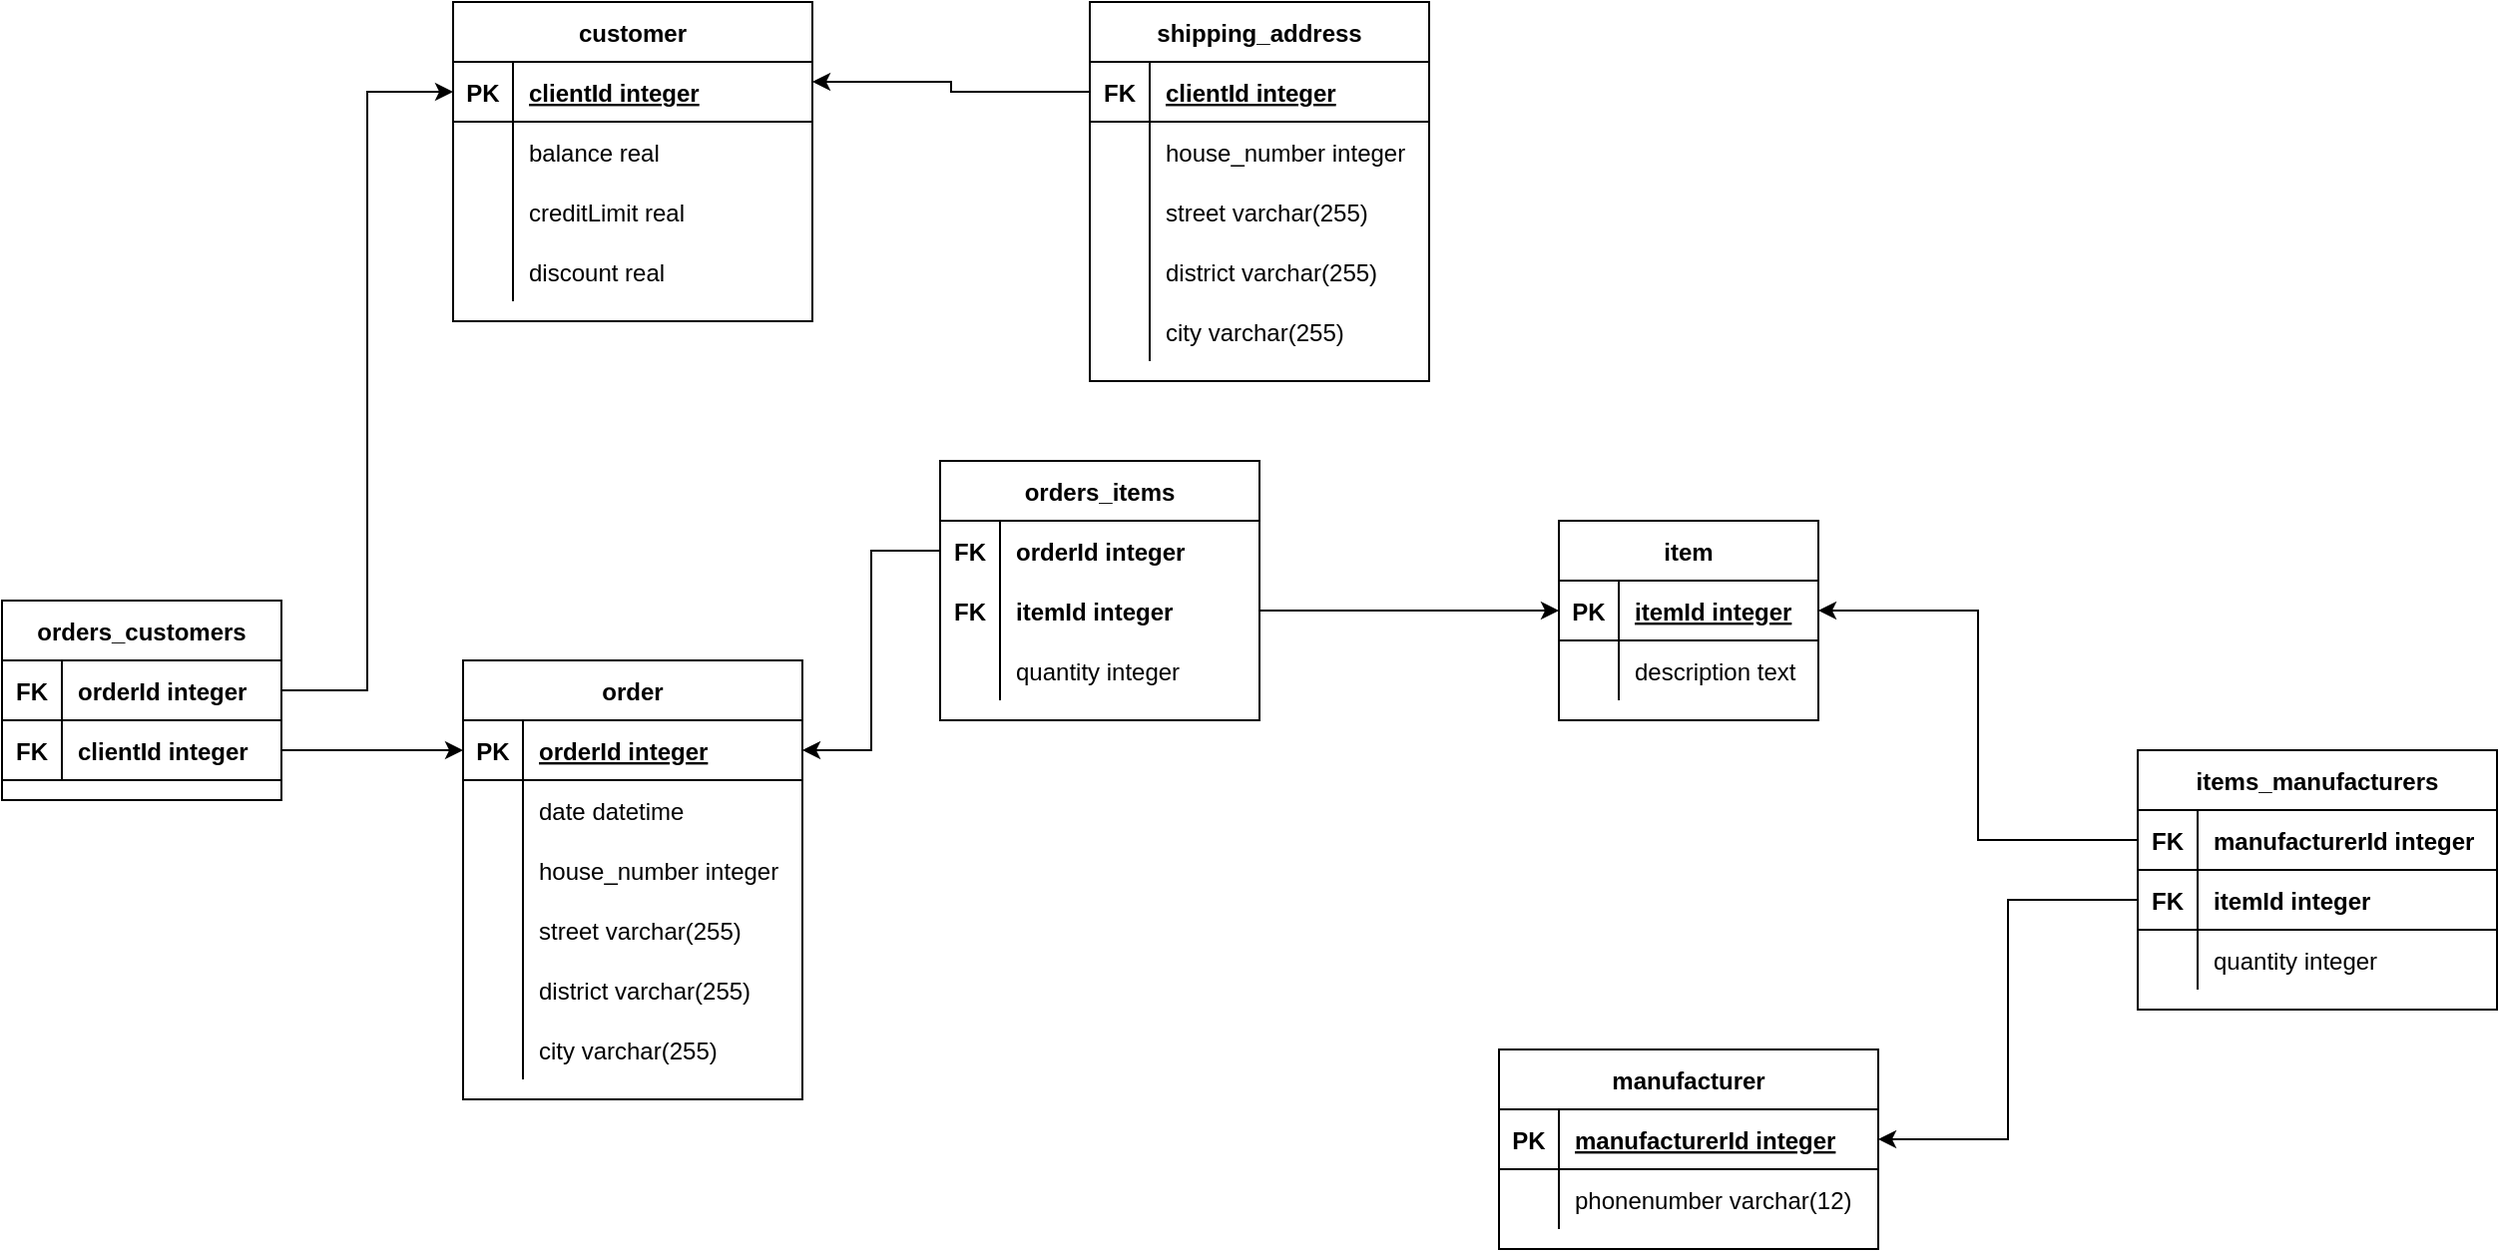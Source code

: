 <mxfile version="17.1.3" type="github">
  <diagram id="DJ3UP-NK8ue_O4Lhjk8Z" name="Page-1">
    <mxGraphModel dx="2310" dy="869" grid="1" gridSize="10" guides="1" tooltips="1" connect="1" arrows="1" fold="1" page="1" pageScale="1" pageWidth="827" pageHeight="1169" math="0" shadow="0">
      <root>
        <mxCell id="0" />
        <mxCell id="1" parent="0" />
        <mxCell id="yu_XQPqWNX1m62wSCB50-154" value="shipping_address" style="shape=table;startSize=30;container=1;collapsible=1;childLayout=tableLayout;fixedRows=1;rowLines=0;fontStyle=1;align=center;resizeLast=1;" vertex="1" parent="1">
          <mxGeometry x="-95" y="60" width="170" height="190" as="geometry" />
        </mxCell>
        <mxCell id="yu_XQPqWNX1m62wSCB50-155" value="" style="shape=tableRow;horizontal=0;startSize=0;swimlaneHead=0;swimlaneBody=0;fillColor=none;collapsible=0;dropTarget=0;points=[[0,0.5],[1,0.5]];portConstraint=eastwest;top=0;left=0;right=0;bottom=1;" vertex="1" parent="yu_XQPqWNX1m62wSCB50-154">
          <mxGeometry y="30" width="170" height="30" as="geometry" />
        </mxCell>
        <mxCell id="yu_XQPqWNX1m62wSCB50-156" value="FK" style="shape=partialRectangle;overflow=hidden;connectable=0;fillColor=none;top=0;left=0;bottom=0;right=0;fontStyle=1;" vertex="1" parent="yu_XQPqWNX1m62wSCB50-155">
          <mxGeometry width="30" height="30" as="geometry">
            <mxRectangle width="30" height="30" as="alternateBounds" />
          </mxGeometry>
        </mxCell>
        <mxCell id="yu_XQPqWNX1m62wSCB50-157" value="clientId integer " style="shape=partialRectangle;overflow=hidden;connectable=0;fillColor=none;align=left;top=0;left=0;bottom=0;right=0;spacingLeft=6;fontStyle=5;" vertex="1" parent="yu_XQPqWNX1m62wSCB50-155">
          <mxGeometry x="30" width="140" height="30" as="geometry">
            <mxRectangle width="140" height="30" as="alternateBounds" />
          </mxGeometry>
        </mxCell>
        <mxCell id="yu_XQPqWNX1m62wSCB50-158" value="" style="shape=tableRow;horizontal=0;startSize=0;swimlaneHead=0;swimlaneBody=0;fillColor=none;collapsible=0;dropTarget=0;points=[[0,0.5],[1,0.5]];portConstraint=eastwest;top=0;left=0;right=0;bottom=0;" vertex="1" parent="yu_XQPqWNX1m62wSCB50-154">
          <mxGeometry y="60" width="170" height="30" as="geometry" />
        </mxCell>
        <mxCell id="yu_XQPqWNX1m62wSCB50-159" value="" style="shape=partialRectangle;overflow=hidden;connectable=0;fillColor=none;top=0;left=0;bottom=0;right=0;" vertex="1" parent="yu_XQPqWNX1m62wSCB50-158">
          <mxGeometry width="30" height="30" as="geometry">
            <mxRectangle width="30" height="30" as="alternateBounds" />
          </mxGeometry>
        </mxCell>
        <mxCell id="yu_XQPqWNX1m62wSCB50-160" value="house_number integer" style="shape=partialRectangle;overflow=hidden;connectable=0;fillColor=none;align=left;top=0;left=0;bottom=0;right=0;spacingLeft=6;" vertex="1" parent="yu_XQPqWNX1m62wSCB50-158">
          <mxGeometry x="30" width="140" height="30" as="geometry">
            <mxRectangle width="140" height="30" as="alternateBounds" />
          </mxGeometry>
        </mxCell>
        <mxCell id="yu_XQPqWNX1m62wSCB50-161" value="" style="shape=tableRow;horizontal=0;startSize=0;swimlaneHead=0;swimlaneBody=0;fillColor=none;collapsible=0;dropTarget=0;points=[[0,0.5],[1,0.5]];portConstraint=eastwest;top=0;left=0;right=0;bottom=0;" vertex="1" parent="yu_XQPqWNX1m62wSCB50-154">
          <mxGeometry y="90" width="170" height="30" as="geometry" />
        </mxCell>
        <mxCell id="yu_XQPqWNX1m62wSCB50-162" value="" style="shape=partialRectangle;overflow=hidden;connectable=0;fillColor=none;top=0;left=0;bottom=0;right=0;" vertex="1" parent="yu_XQPqWNX1m62wSCB50-161">
          <mxGeometry width="30" height="30" as="geometry">
            <mxRectangle width="30" height="30" as="alternateBounds" />
          </mxGeometry>
        </mxCell>
        <mxCell id="yu_XQPqWNX1m62wSCB50-163" value="street varchar(255)" style="shape=partialRectangle;overflow=hidden;connectable=0;fillColor=none;align=left;top=0;left=0;bottom=0;right=0;spacingLeft=6;" vertex="1" parent="yu_XQPqWNX1m62wSCB50-161">
          <mxGeometry x="30" width="140" height="30" as="geometry">
            <mxRectangle width="140" height="30" as="alternateBounds" />
          </mxGeometry>
        </mxCell>
        <mxCell id="yu_XQPqWNX1m62wSCB50-164" value="" style="shape=tableRow;horizontal=0;startSize=0;swimlaneHead=0;swimlaneBody=0;fillColor=none;collapsible=0;dropTarget=0;points=[[0,0.5],[1,0.5]];portConstraint=eastwest;top=0;left=0;right=0;bottom=0;" vertex="1" parent="yu_XQPqWNX1m62wSCB50-154">
          <mxGeometry y="120" width="170" height="30" as="geometry" />
        </mxCell>
        <mxCell id="yu_XQPqWNX1m62wSCB50-165" value="" style="shape=partialRectangle;overflow=hidden;connectable=0;fillColor=none;top=0;left=0;bottom=0;right=0;" vertex="1" parent="yu_XQPqWNX1m62wSCB50-164">
          <mxGeometry width="30" height="30" as="geometry">
            <mxRectangle width="30" height="30" as="alternateBounds" />
          </mxGeometry>
        </mxCell>
        <mxCell id="yu_XQPqWNX1m62wSCB50-166" value="district varchar(255)" style="shape=partialRectangle;overflow=hidden;connectable=0;fillColor=none;align=left;top=0;left=0;bottom=0;right=0;spacingLeft=6;" vertex="1" parent="yu_XQPqWNX1m62wSCB50-164">
          <mxGeometry x="30" width="140" height="30" as="geometry">
            <mxRectangle width="140" height="30" as="alternateBounds" />
          </mxGeometry>
        </mxCell>
        <mxCell id="yu_XQPqWNX1m62wSCB50-167" value="" style="shape=tableRow;horizontal=0;startSize=0;swimlaneHead=0;swimlaneBody=0;fillColor=none;collapsible=0;dropTarget=0;points=[[0,0.5],[1,0.5]];portConstraint=eastwest;top=0;left=0;right=0;bottom=0;" vertex="1" parent="yu_XQPqWNX1m62wSCB50-154">
          <mxGeometry y="150" width="170" height="30" as="geometry" />
        </mxCell>
        <mxCell id="yu_XQPqWNX1m62wSCB50-168" value="" style="shape=partialRectangle;overflow=hidden;connectable=0;fillColor=none;top=0;left=0;bottom=0;right=0;" vertex="1" parent="yu_XQPqWNX1m62wSCB50-167">
          <mxGeometry width="30" height="30" as="geometry">
            <mxRectangle width="30" height="30" as="alternateBounds" />
          </mxGeometry>
        </mxCell>
        <mxCell id="yu_XQPqWNX1m62wSCB50-169" value="city varchar(255)" style="shape=partialRectangle;overflow=hidden;connectable=0;fillColor=none;align=left;top=0;left=0;bottom=0;right=0;spacingLeft=6;" vertex="1" parent="yu_XQPqWNX1m62wSCB50-167">
          <mxGeometry x="30" width="140" height="30" as="geometry">
            <mxRectangle width="140" height="30" as="alternateBounds" />
          </mxGeometry>
        </mxCell>
        <mxCell id="yu_XQPqWNX1m62wSCB50-170" value="customer" style="shape=table;startSize=30;container=1;collapsible=1;childLayout=tableLayout;fixedRows=1;rowLines=0;fontStyle=1;align=center;resizeLast=1;" vertex="1" parent="1">
          <mxGeometry x="-414" y="60" width="180" height="160" as="geometry" />
        </mxCell>
        <mxCell id="yu_XQPqWNX1m62wSCB50-171" value="" style="shape=tableRow;horizontal=0;startSize=0;swimlaneHead=0;swimlaneBody=0;fillColor=none;collapsible=0;dropTarget=0;points=[[0,0.5],[1,0.5]];portConstraint=eastwest;top=0;left=0;right=0;bottom=1;" vertex="1" parent="yu_XQPqWNX1m62wSCB50-170">
          <mxGeometry y="30" width="180" height="30" as="geometry" />
        </mxCell>
        <mxCell id="yu_XQPqWNX1m62wSCB50-172" value="PK" style="shape=partialRectangle;overflow=hidden;connectable=0;fillColor=none;top=0;left=0;bottom=0;right=0;fontStyle=1;" vertex="1" parent="yu_XQPqWNX1m62wSCB50-171">
          <mxGeometry width="30" height="30" as="geometry">
            <mxRectangle width="30" height="30" as="alternateBounds" />
          </mxGeometry>
        </mxCell>
        <mxCell id="yu_XQPqWNX1m62wSCB50-173" value="clientId integer " style="shape=partialRectangle;overflow=hidden;connectable=0;fillColor=none;align=left;top=0;left=0;bottom=0;right=0;spacingLeft=6;fontStyle=5;" vertex="1" parent="yu_XQPqWNX1m62wSCB50-171">
          <mxGeometry x="30" width="150" height="30" as="geometry">
            <mxRectangle width="150" height="30" as="alternateBounds" />
          </mxGeometry>
        </mxCell>
        <mxCell id="yu_XQPqWNX1m62wSCB50-174" value="" style="shape=tableRow;horizontal=0;startSize=0;swimlaneHead=0;swimlaneBody=0;fillColor=none;collapsible=0;dropTarget=0;points=[[0,0.5],[1,0.5]];portConstraint=eastwest;top=0;left=0;right=0;bottom=0;" vertex="1" parent="yu_XQPqWNX1m62wSCB50-170">
          <mxGeometry y="60" width="180" height="30" as="geometry" />
        </mxCell>
        <mxCell id="yu_XQPqWNX1m62wSCB50-175" value="" style="shape=partialRectangle;overflow=hidden;connectable=0;fillColor=none;top=0;left=0;bottom=0;right=0;" vertex="1" parent="yu_XQPqWNX1m62wSCB50-174">
          <mxGeometry width="30" height="30" as="geometry">
            <mxRectangle width="30" height="30" as="alternateBounds" />
          </mxGeometry>
        </mxCell>
        <mxCell id="yu_XQPqWNX1m62wSCB50-176" value="balance real" style="shape=partialRectangle;overflow=hidden;connectable=0;fillColor=none;align=left;top=0;left=0;bottom=0;right=0;spacingLeft=6;" vertex="1" parent="yu_XQPqWNX1m62wSCB50-174">
          <mxGeometry x="30" width="150" height="30" as="geometry">
            <mxRectangle width="150" height="30" as="alternateBounds" />
          </mxGeometry>
        </mxCell>
        <mxCell id="yu_XQPqWNX1m62wSCB50-177" value="" style="shape=tableRow;horizontal=0;startSize=0;swimlaneHead=0;swimlaneBody=0;fillColor=none;collapsible=0;dropTarget=0;points=[[0,0.5],[1,0.5]];portConstraint=eastwest;top=0;left=0;right=0;bottom=0;" vertex="1" parent="yu_XQPqWNX1m62wSCB50-170">
          <mxGeometry y="90" width="180" height="30" as="geometry" />
        </mxCell>
        <mxCell id="yu_XQPqWNX1m62wSCB50-178" value="" style="shape=partialRectangle;overflow=hidden;connectable=0;fillColor=none;top=0;left=0;bottom=0;right=0;" vertex="1" parent="yu_XQPqWNX1m62wSCB50-177">
          <mxGeometry width="30" height="30" as="geometry">
            <mxRectangle width="30" height="30" as="alternateBounds" />
          </mxGeometry>
        </mxCell>
        <mxCell id="yu_XQPqWNX1m62wSCB50-179" value="creditLimit real" style="shape=partialRectangle;overflow=hidden;connectable=0;fillColor=none;align=left;top=0;left=0;bottom=0;right=0;spacingLeft=6;" vertex="1" parent="yu_XQPqWNX1m62wSCB50-177">
          <mxGeometry x="30" width="150" height="30" as="geometry">
            <mxRectangle width="150" height="30" as="alternateBounds" />
          </mxGeometry>
        </mxCell>
        <mxCell id="yu_XQPqWNX1m62wSCB50-180" value="" style="shape=tableRow;horizontal=0;startSize=0;swimlaneHead=0;swimlaneBody=0;fillColor=none;collapsible=0;dropTarget=0;points=[[0,0.5],[1,0.5]];portConstraint=eastwest;top=0;left=0;right=0;bottom=0;" vertex="1" parent="yu_XQPqWNX1m62wSCB50-170">
          <mxGeometry y="120" width="180" height="30" as="geometry" />
        </mxCell>
        <mxCell id="yu_XQPqWNX1m62wSCB50-181" value="" style="shape=partialRectangle;overflow=hidden;connectable=0;fillColor=none;top=0;left=0;bottom=0;right=0;" vertex="1" parent="yu_XQPqWNX1m62wSCB50-180">
          <mxGeometry width="30" height="30" as="geometry">
            <mxRectangle width="30" height="30" as="alternateBounds" />
          </mxGeometry>
        </mxCell>
        <mxCell id="yu_XQPqWNX1m62wSCB50-182" value="discount real" style="shape=partialRectangle;overflow=hidden;connectable=0;fillColor=none;align=left;top=0;left=0;bottom=0;right=0;spacingLeft=6;" vertex="1" parent="yu_XQPqWNX1m62wSCB50-180">
          <mxGeometry x="30" width="150" height="30" as="geometry">
            <mxRectangle width="150" height="30" as="alternateBounds" />
          </mxGeometry>
        </mxCell>
        <mxCell id="yu_XQPqWNX1m62wSCB50-183" value="order" style="shape=table;startSize=30;container=1;collapsible=1;childLayout=tableLayout;fixedRows=1;rowLines=0;fontStyle=1;align=center;resizeLast=1;" vertex="1" parent="1">
          <mxGeometry x="-409" y="390" width="170" height="220" as="geometry" />
        </mxCell>
        <mxCell id="yu_XQPqWNX1m62wSCB50-184" value="" style="shape=tableRow;horizontal=0;startSize=0;swimlaneHead=0;swimlaneBody=0;fillColor=none;collapsible=0;dropTarget=0;points=[[0,0.5],[1,0.5]];portConstraint=eastwest;top=0;left=0;right=0;bottom=1;" vertex="1" parent="yu_XQPqWNX1m62wSCB50-183">
          <mxGeometry y="30" width="170" height="30" as="geometry" />
        </mxCell>
        <mxCell id="yu_XQPqWNX1m62wSCB50-185" value="PK" style="shape=partialRectangle;overflow=hidden;connectable=0;fillColor=none;top=0;left=0;bottom=0;right=0;fontStyle=1;" vertex="1" parent="yu_XQPqWNX1m62wSCB50-184">
          <mxGeometry width="30" height="30" as="geometry">
            <mxRectangle width="30" height="30" as="alternateBounds" />
          </mxGeometry>
        </mxCell>
        <mxCell id="yu_XQPqWNX1m62wSCB50-186" value="orderId integer " style="shape=partialRectangle;overflow=hidden;connectable=0;fillColor=none;align=left;top=0;left=0;bottom=0;right=0;spacingLeft=6;fontStyle=5;" vertex="1" parent="yu_XQPqWNX1m62wSCB50-184">
          <mxGeometry x="30" width="140" height="30" as="geometry">
            <mxRectangle width="140" height="30" as="alternateBounds" />
          </mxGeometry>
        </mxCell>
        <mxCell id="yu_XQPqWNX1m62wSCB50-187" value="" style="shape=tableRow;horizontal=0;startSize=0;swimlaneHead=0;swimlaneBody=0;fillColor=none;collapsible=0;dropTarget=0;points=[[0,0.5],[1,0.5]];portConstraint=eastwest;top=0;left=0;right=0;bottom=0;" vertex="1" parent="yu_XQPqWNX1m62wSCB50-183">
          <mxGeometry y="60" width="170" height="30" as="geometry" />
        </mxCell>
        <mxCell id="yu_XQPqWNX1m62wSCB50-188" value="" style="shape=partialRectangle;overflow=hidden;connectable=0;fillColor=none;top=0;left=0;bottom=0;right=0;" vertex="1" parent="yu_XQPqWNX1m62wSCB50-187">
          <mxGeometry width="30" height="30" as="geometry">
            <mxRectangle width="30" height="30" as="alternateBounds" />
          </mxGeometry>
        </mxCell>
        <mxCell id="yu_XQPqWNX1m62wSCB50-189" value="date datetime " style="shape=partialRectangle;overflow=hidden;connectable=0;fillColor=none;align=left;top=0;left=0;bottom=0;right=0;spacingLeft=6;" vertex="1" parent="yu_XQPqWNX1m62wSCB50-187">
          <mxGeometry x="30" width="140" height="30" as="geometry">
            <mxRectangle width="140" height="30" as="alternateBounds" />
          </mxGeometry>
        </mxCell>
        <mxCell id="yu_XQPqWNX1m62wSCB50-190" value="" style="shape=tableRow;horizontal=0;startSize=0;swimlaneHead=0;swimlaneBody=0;fillColor=none;collapsible=0;dropTarget=0;points=[[0,0.5],[1,0.5]];portConstraint=eastwest;top=0;left=0;right=0;bottom=0;" vertex="1" parent="yu_XQPqWNX1m62wSCB50-183">
          <mxGeometry y="90" width="170" height="30" as="geometry" />
        </mxCell>
        <mxCell id="yu_XQPqWNX1m62wSCB50-191" value="" style="shape=partialRectangle;overflow=hidden;connectable=0;fillColor=none;top=0;left=0;bottom=0;right=0;" vertex="1" parent="yu_XQPqWNX1m62wSCB50-190">
          <mxGeometry width="30" height="30" as="geometry">
            <mxRectangle width="30" height="30" as="alternateBounds" />
          </mxGeometry>
        </mxCell>
        <mxCell id="yu_XQPqWNX1m62wSCB50-192" value="house_number integer" style="shape=partialRectangle;overflow=hidden;connectable=0;fillColor=none;align=left;top=0;left=0;bottom=0;right=0;spacingLeft=6;" vertex="1" parent="yu_XQPqWNX1m62wSCB50-190">
          <mxGeometry x="30" width="140" height="30" as="geometry">
            <mxRectangle width="140" height="30" as="alternateBounds" />
          </mxGeometry>
        </mxCell>
        <mxCell id="yu_XQPqWNX1m62wSCB50-193" value="" style="shape=tableRow;horizontal=0;startSize=0;swimlaneHead=0;swimlaneBody=0;fillColor=none;collapsible=0;dropTarget=0;points=[[0,0.5],[1,0.5]];portConstraint=eastwest;top=0;left=0;right=0;bottom=0;" vertex="1" parent="yu_XQPqWNX1m62wSCB50-183">
          <mxGeometry y="120" width="170" height="30" as="geometry" />
        </mxCell>
        <mxCell id="yu_XQPqWNX1m62wSCB50-194" value="" style="shape=partialRectangle;overflow=hidden;connectable=0;fillColor=none;top=0;left=0;bottom=0;right=0;" vertex="1" parent="yu_XQPqWNX1m62wSCB50-193">
          <mxGeometry width="30" height="30" as="geometry">
            <mxRectangle width="30" height="30" as="alternateBounds" />
          </mxGeometry>
        </mxCell>
        <mxCell id="yu_XQPqWNX1m62wSCB50-195" value="street varchar(255)" style="shape=partialRectangle;overflow=hidden;connectable=0;fillColor=none;align=left;top=0;left=0;bottom=0;right=0;spacingLeft=6;" vertex="1" parent="yu_XQPqWNX1m62wSCB50-193">
          <mxGeometry x="30" width="140" height="30" as="geometry">
            <mxRectangle width="140" height="30" as="alternateBounds" />
          </mxGeometry>
        </mxCell>
        <mxCell id="yu_XQPqWNX1m62wSCB50-196" value="" style="shape=tableRow;horizontal=0;startSize=0;swimlaneHead=0;swimlaneBody=0;fillColor=none;collapsible=0;dropTarget=0;points=[[0,0.5],[1,0.5]];portConstraint=eastwest;top=0;left=0;right=0;bottom=0;" vertex="1" parent="yu_XQPqWNX1m62wSCB50-183">
          <mxGeometry y="150" width="170" height="30" as="geometry" />
        </mxCell>
        <mxCell id="yu_XQPqWNX1m62wSCB50-197" value="" style="shape=partialRectangle;overflow=hidden;connectable=0;fillColor=none;top=0;left=0;bottom=0;right=0;" vertex="1" parent="yu_XQPqWNX1m62wSCB50-196">
          <mxGeometry width="30" height="30" as="geometry">
            <mxRectangle width="30" height="30" as="alternateBounds" />
          </mxGeometry>
        </mxCell>
        <mxCell id="yu_XQPqWNX1m62wSCB50-198" value="district varchar(255)" style="shape=partialRectangle;overflow=hidden;connectable=0;fillColor=none;align=left;top=0;left=0;bottom=0;right=0;spacingLeft=6;" vertex="1" parent="yu_XQPqWNX1m62wSCB50-196">
          <mxGeometry x="30" width="140" height="30" as="geometry">
            <mxRectangle width="140" height="30" as="alternateBounds" />
          </mxGeometry>
        </mxCell>
        <mxCell id="yu_XQPqWNX1m62wSCB50-199" value="" style="shape=tableRow;horizontal=0;startSize=0;swimlaneHead=0;swimlaneBody=0;fillColor=none;collapsible=0;dropTarget=0;points=[[0,0.5],[1,0.5]];portConstraint=eastwest;top=0;left=0;right=0;bottom=0;" vertex="1" parent="yu_XQPqWNX1m62wSCB50-183">
          <mxGeometry y="180" width="170" height="30" as="geometry" />
        </mxCell>
        <mxCell id="yu_XQPqWNX1m62wSCB50-200" value="" style="shape=partialRectangle;overflow=hidden;connectable=0;fillColor=none;top=0;left=0;bottom=0;right=0;" vertex="1" parent="yu_XQPqWNX1m62wSCB50-199">
          <mxGeometry width="30" height="30" as="geometry">
            <mxRectangle width="30" height="30" as="alternateBounds" />
          </mxGeometry>
        </mxCell>
        <mxCell id="yu_XQPqWNX1m62wSCB50-201" value="city varchar(255)" style="shape=partialRectangle;overflow=hidden;connectable=0;fillColor=none;align=left;top=0;left=0;bottom=0;right=0;spacingLeft=6;" vertex="1" parent="yu_XQPqWNX1m62wSCB50-199">
          <mxGeometry x="30" width="140" height="30" as="geometry">
            <mxRectangle width="140" height="30" as="alternateBounds" />
          </mxGeometry>
        </mxCell>
        <mxCell id="yu_XQPqWNX1m62wSCB50-234" style="edgeStyle=orthogonalEdgeStyle;rounded=0;orthogonalLoop=1;jettySize=auto;html=1;entryX=0;entryY=0.5;entryDx=0;entryDy=0;exitX=1;exitY=0.5;exitDx=0;exitDy=0;" edge="1" parent="1" source="yu_XQPqWNX1m62wSCB50-203" target="yu_XQPqWNX1m62wSCB50-171">
          <mxGeometry relative="1" as="geometry" />
        </mxCell>
        <mxCell id="yu_XQPqWNX1m62wSCB50-202" value="orders_customers" style="shape=table;startSize=30;container=1;collapsible=1;childLayout=tableLayout;fixedRows=1;rowLines=0;fontStyle=1;align=center;resizeLast=1;" vertex="1" parent="1">
          <mxGeometry x="-640" y="360" width="140" height="100" as="geometry" />
        </mxCell>
        <mxCell id="yu_XQPqWNX1m62wSCB50-203" value="" style="shape=tableRow;horizontal=0;startSize=0;swimlaneHead=0;swimlaneBody=0;fillColor=none;collapsible=0;dropTarget=0;points=[[0,0.5],[1,0.5]];portConstraint=eastwest;top=0;left=0;right=0;bottom=1;" vertex="1" parent="yu_XQPqWNX1m62wSCB50-202">
          <mxGeometry y="30" width="140" height="30" as="geometry" />
        </mxCell>
        <mxCell id="yu_XQPqWNX1m62wSCB50-204" value="FK" style="shape=partialRectangle;overflow=hidden;connectable=0;fillColor=none;top=0;left=0;bottom=0;right=0;fontStyle=1;" vertex="1" parent="yu_XQPqWNX1m62wSCB50-203">
          <mxGeometry width="30" height="30" as="geometry">
            <mxRectangle width="30" height="30" as="alternateBounds" />
          </mxGeometry>
        </mxCell>
        <mxCell id="yu_XQPqWNX1m62wSCB50-205" value="orderId integer" style="shape=partialRectangle;overflow=hidden;connectable=0;fillColor=none;align=left;top=0;left=0;bottom=0;right=0;spacingLeft=6;fontStyle=1;" vertex="1" parent="yu_XQPqWNX1m62wSCB50-203">
          <mxGeometry x="30" width="110" height="30" as="geometry">
            <mxRectangle width="110" height="30" as="alternateBounds" />
          </mxGeometry>
        </mxCell>
        <mxCell id="yu_XQPqWNX1m62wSCB50-206" value="" style="shape=tableRow;horizontal=0;startSize=0;swimlaneHead=0;swimlaneBody=0;fillColor=none;collapsible=0;dropTarget=0;points=[[0,0.5],[1,0.5]];portConstraint=eastwest;top=0;left=0;right=0;bottom=1;" vertex="1" parent="yu_XQPqWNX1m62wSCB50-202">
          <mxGeometry y="60" width="140" height="30" as="geometry" />
        </mxCell>
        <mxCell id="yu_XQPqWNX1m62wSCB50-207" value="FK" style="shape=partialRectangle;overflow=hidden;connectable=0;fillColor=none;top=0;left=0;bottom=0;right=0;fontStyle=1;" vertex="1" parent="yu_XQPqWNX1m62wSCB50-206">
          <mxGeometry width="30" height="30" as="geometry">
            <mxRectangle width="30" height="30" as="alternateBounds" />
          </mxGeometry>
        </mxCell>
        <mxCell id="yu_XQPqWNX1m62wSCB50-208" value="clientId integer" style="shape=partialRectangle;overflow=hidden;connectable=0;fillColor=none;align=left;top=0;left=0;bottom=0;right=0;spacingLeft=6;fontStyle=1;" vertex="1" parent="yu_XQPqWNX1m62wSCB50-206">
          <mxGeometry x="30" width="110" height="30" as="geometry">
            <mxRectangle width="110" height="30" as="alternateBounds" />
          </mxGeometry>
        </mxCell>
        <mxCell id="yu_XQPqWNX1m62wSCB50-209" value="item" style="shape=table;startSize=30;container=1;collapsible=1;childLayout=tableLayout;fixedRows=1;rowLines=0;fontStyle=1;align=center;resizeLast=1;" vertex="1" parent="1">
          <mxGeometry x="140" y="320" width="130" height="100" as="geometry" />
        </mxCell>
        <mxCell id="yu_XQPqWNX1m62wSCB50-210" value="" style="shape=tableRow;horizontal=0;startSize=0;swimlaneHead=0;swimlaneBody=0;fillColor=none;collapsible=0;dropTarget=0;points=[[0,0.5],[1,0.5]];portConstraint=eastwest;top=0;left=0;right=0;bottom=1;" vertex="1" parent="yu_XQPqWNX1m62wSCB50-209">
          <mxGeometry y="30" width="130" height="30" as="geometry" />
        </mxCell>
        <mxCell id="yu_XQPqWNX1m62wSCB50-211" value="PK" style="shape=partialRectangle;overflow=hidden;connectable=0;fillColor=none;top=0;left=0;bottom=0;right=0;fontStyle=1;" vertex="1" parent="yu_XQPqWNX1m62wSCB50-210">
          <mxGeometry width="30" height="30" as="geometry">
            <mxRectangle width="30" height="30" as="alternateBounds" />
          </mxGeometry>
        </mxCell>
        <mxCell id="yu_XQPqWNX1m62wSCB50-212" value="itemId integer " style="shape=partialRectangle;overflow=hidden;connectable=0;fillColor=none;align=left;top=0;left=0;bottom=0;right=0;spacingLeft=6;fontStyle=5;" vertex="1" parent="yu_XQPqWNX1m62wSCB50-210">
          <mxGeometry x="30" width="100" height="30" as="geometry">
            <mxRectangle width="100" height="30" as="alternateBounds" />
          </mxGeometry>
        </mxCell>
        <mxCell id="yu_XQPqWNX1m62wSCB50-213" value="" style="shape=tableRow;horizontal=0;startSize=0;swimlaneHead=0;swimlaneBody=0;fillColor=none;collapsible=0;dropTarget=0;points=[[0,0.5],[1,0.5]];portConstraint=eastwest;top=0;left=0;right=0;bottom=0;" vertex="1" parent="yu_XQPqWNX1m62wSCB50-209">
          <mxGeometry y="60" width="130" height="30" as="geometry" />
        </mxCell>
        <mxCell id="yu_XQPqWNX1m62wSCB50-214" value="" style="shape=partialRectangle;overflow=hidden;connectable=0;fillColor=none;top=0;left=0;bottom=0;right=0;" vertex="1" parent="yu_XQPqWNX1m62wSCB50-213">
          <mxGeometry width="30" height="30" as="geometry">
            <mxRectangle width="30" height="30" as="alternateBounds" />
          </mxGeometry>
        </mxCell>
        <mxCell id="yu_XQPqWNX1m62wSCB50-215" value="description text" style="shape=partialRectangle;overflow=hidden;connectable=0;fillColor=none;align=left;top=0;left=0;bottom=0;right=0;spacingLeft=6;" vertex="1" parent="yu_XQPqWNX1m62wSCB50-213">
          <mxGeometry x="30" width="100" height="30" as="geometry">
            <mxRectangle width="100" height="30" as="alternateBounds" />
          </mxGeometry>
        </mxCell>
        <mxCell id="yu_XQPqWNX1m62wSCB50-216" value="manufacturer" style="shape=table;startSize=30;container=1;collapsible=1;childLayout=tableLayout;fixedRows=1;rowLines=0;fontStyle=1;align=center;resizeLast=1;" vertex="1" parent="1">
          <mxGeometry x="110" y="585" width="190" height="100" as="geometry" />
        </mxCell>
        <mxCell id="yu_XQPqWNX1m62wSCB50-217" value="" style="shape=tableRow;horizontal=0;startSize=0;swimlaneHead=0;swimlaneBody=0;fillColor=none;collapsible=0;dropTarget=0;points=[[0,0.5],[1,0.5]];portConstraint=eastwest;top=0;left=0;right=0;bottom=1;" vertex="1" parent="yu_XQPqWNX1m62wSCB50-216">
          <mxGeometry y="30" width="190" height="30" as="geometry" />
        </mxCell>
        <mxCell id="yu_XQPqWNX1m62wSCB50-218" value="PK" style="shape=partialRectangle;overflow=hidden;connectable=0;fillColor=none;top=0;left=0;bottom=0;right=0;fontStyle=1;" vertex="1" parent="yu_XQPqWNX1m62wSCB50-217">
          <mxGeometry width="30" height="30" as="geometry">
            <mxRectangle width="30" height="30" as="alternateBounds" />
          </mxGeometry>
        </mxCell>
        <mxCell id="yu_XQPqWNX1m62wSCB50-219" value="manufacturerId integer " style="shape=partialRectangle;overflow=hidden;connectable=0;fillColor=none;align=left;top=0;left=0;bottom=0;right=0;spacingLeft=6;fontStyle=5;" vertex="1" parent="yu_XQPqWNX1m62wSCB50-217">
          <mxGeometry x="30" width="160" height="30" as="geometry">
            <mxRectangle width="160" height="30" as="alternateBounds" />
          </mxGeometry>
        </mxCell>
        <mxCell id="yu_XQPqWNX1m62wSCB50-220" value="" style="shape=tableRow;horizontal=0;startSize=0;swimlaneHead=0;swimlaneBody=0;fillColor=none;collapsible=0;dropTarget=0;points=[[0,0.5],[1,0.5]];portConstraint=eastwest;top=0;left=0;right=0;bottom=0;" vertex="1" parent="yu_XQPqWNX1m62wSCB50-216">
          <mxGeometry y="60" width="190" height="30" as="geometry" />
        </mxCell>
        <mxCell id="yu_XQPqWNX1m62wSCB50-221" value="" style="shape=partialRectangle;overflow=hidden;connectable=0;fillColor=none;top=0;left=0;bottom=0;right=0;" vertex="1" parent="yu_XQPqWNX1m62wSCB50-220">
          <mxGeometry width="30" height="30" as="geometry">
            <mxRectangle width="30" height="30" as="alternateBounds" />
          </mxGeometry>
        </mxCell>
        <mxCell id="yu_XQPqWNX1m62wSCB50-222" value="phonenumber varchar(12)" style="shape=partialRectangle;overflow=hidden;connectable=0;fillColor=none;align=left;top=0;left=0;bottom=0;right=0;spacingLeft=6;" vertex="1" parent="yu_XQPqWNX1m62wSCB50-220">
          <mxGeometry x="30" width="160" height="30" as="geometry">
            <mxRectangle width="160" height="30" as="alternateBounds" />
          </mxGeometry>
        </mxCell>
        <mxCell id="yu_XQPqWNX1m62wSCB50-223" value="items_manufacturers" style="shape=table;startSize=30;container=1;collapsible=1;childLayout=tableLayout;fixedRows=1;rowLines=0;fontStyle=1;align=center;resizeLast=1;" vertex="1" parent="1">
          <mxGeometry x="430" y="435" width="180" height="130" as="geometry" />
        </mxCell>
        <mxCell id="yu_XQPqWNX1m62wSCB50-224" value="" style="shape=tableRow;horizontal=0;startSize=0;swimlaneHead=0;swimlaneBody=0;fillColor=none;collapsible=0;dropTarget=0;points=[[0,0.5],[1,0.5]];portConstraint=eastwest;top=0;left=0;right=0;bottom=1;" vertex="1" parent="yu_XQPqWNX1m62wSCB50-223">
          <mxGeometry y="30" width="180" height="30" as="geometry" />
        </mxCell>
        <mxCell id="yu_XQPqWNX1m62wSCB50-225" value="FK" style="shape=partialRectangle;overflow=hidden;connectable=0;fillColor=none;top=0;left=0;bottom=0;right=0;fontStyle=1;" vertex="1" parent="yu_XQPqWNX1m62wSCB50-224">
          <mxGeometry width="30" height="30" as="geometry">
            <mxRectangle width="30" height="30" as="alternateBounds" />
          </mxGeometry>
        </mxCell>
        <mxCell id="yu_XQPqWNX1m62wSCB50-226" value="manufacturerId integer" style="shape=partialRectangle;overflow=hidden;connectable=0;fillColor=none;align=left;top=0;left=0;bottom=0;right=0;spacingLeft=6;fontStyle=1;" vertex="1" parent="yu_XQPqWNX1m62wSCB50-224">
          <mxGeometry x="30" width="150" height="30" as="geometry">
            <mxRectangle width="150" height="30" as="alternateBounds" />
          </mxGeometry>
        </mxCell>
        <mxCell id="yu_XQPqWNX1m62wSCB50-227" value="" style="shape=tableRow;horizontal=0;startSize=0;swimlaneHead=0;swimlaneBody=0;fillColor=none;collapsible=0;dropTarget=0;points=[[0,0.5],[1,0.5]];portConstraint=eastwest;top=0;left=0;right=0;bottom=1;" vertex="1" parent="yu_XQPqWNX1m62wSCB50-223">
          <mxGeometry y="60" width="180" height="30" as="geometry" />
        </mxCell>
        <mxCell id="yu_XQPqWNX1m62wSCB50-228" value="FK" style="shape=partialRectangle;overflow=hidden;connectable=0;fillColor=none;top=0;left=0;bottom=0;right=0;fontStyle=1;" vertex="1" parent="yu_XQPqWNX1m62wSCB50-227">
          <mxGeometry width="30" height="30" as="geometry">
            <mxRectangle width="30" height="30" as="alternateBounds" />
          </mxGeometry>
        </mxCell>
        <mxCell id="yu_XQPqWNX1m62wSCB50-229" value="itemId integer" style="shape=partialRectangle;overflow=hidden;connectable=0;fillColor=none;align=left;top=0;left=0;bottom=0;right=0;spacingLeft=6;fontStyle=1;" vertex="1" parent="yu_XQPqWNX1m62wSCB50-227">
          <mxGeometry x="30" width="150" height="30" as="geometry">
            <mxRectangle width="150" height="30" as="alternateBounds" />
          </mxGeometry>
        </mxCell>
        <mxCell id="yu_XQPqWNX1m62wSCB50-230" value="" style="shape=tableRow;horizontal=0;startSize=0;swimlaneHead=0;swimlaneBody=0;fillColor=none;collapsible=0;dropTarget=0;points=[[0,0.5],[1,0.5]];portConstraint=eastwest;top=0;left=0;right=0;bottom=0;" vertex="1" parent="yu_XQPqWNX1m62wSCB50-223">
          <mxGeometry y="90" width="180" height="30" as="geometry" />
        </mxCell>
        <mxCell id="yu_XQPqWNX1m62wSCB50-231" value="" style="shape=partialRectangle;overflow=hidden;connectable=0;fillColor=none;top=0;left=0;bottom=0;right=0;" vertex="1" parent="yu_XQPqWNX1m62wSCB50-230">
          <mxGeometry width="30" height="30" as="geometry">
            <mxRectangle width="30" height="30" as="alternateBounds" />
          </mxGeometry>
        </mxCell>
        <mxCell id="yu_XQPqWNX1m62wSCB50-232" value="quantity integer" style="shape=partialRectangle;overflow=hidden;connectable=0;fillColor=none;align=left;top=0;left=0;bottom=0;right=0;spacingLeft=6;" vertex="1" parent="yu_XQPqWNX1m62wSCB50-230">
          <mxGeometry x="30" width="150" height="30" as="geometry">
            <mxRectangle width="150" height="30" as="alternateBounds" />
          </mxGeometry>
        </mxCell>
        <mxCell id="yu_XQPqWNX1m62wSCB50-233" style="edgeStyle=orthogonalEdgeStyle;rounded=0;orthogonalLoop=1;jettySize=auto;html=1;entryX=1;entryY=0.25;entryDx=0;entryDy=0;" edge="1" parent="1" source="yu_XQPqWNX1m62wSCB50-155" target="yu_XQPqWNX1m62wSCB50-170">
          <mxGeometry relative="1" as="geometry" />
        </mxCell>
        <mxCell id="yu_XQPqWNX1m62wSCB50-235" style="edgeStyle=orthogonalEdgeStyle;rounded=0;orthogonalLoop=1;jettySize=auto;html=1;entryX=0;entryY=0.5;entryDx=0;entryDy=0;" edge="1" parent="1" source="yu_XQPqWNX1m62wSCB50-206" target="yu_XQPqWNX1m62wSCB50-184">
          <mxGeometry relative="1" as="geometry" />
        </mxCell>
        <mxCell id="yu_XQPqWNX1m62wSCB50-237" value="orders_items" style="shape=table;startSize=30;container=1;collapsible=1;childLayout=tableLayout;fixedRows=1;rowLines=0;fontStyle=1;align=center;resizeLast=1;" vertex="1" parent="1">
          <mxGeometry x="-170" y="290" width="160" height="130" as="geometry" />
        </mxCell>
        <mxCell id="yu_XQPqWNX1m62wSCB50-238" value="" style="shape=tableRow;horizontal=0;startSize=0;swimlaneHead=0;swimlaneBody=0;fillColor=none;collapsible=0;dropTarget=0;points=[[0,0.5],[1,0.5]];portConstraint=eastwest;top=0;left=0;right=0;bottom=0;" vertex="1" parent="yu_XQPqWNX1m62wSCB50-237">
          <mxGeometry y="30" width="160" height="30" as="geometry" />
        </mxCell>
        <mxCell id="yu_XQPqWNX1m62wSCB50-239" value="FK" style="shape=partialRectangle;overflow=hidden;connectable=0;fillColor=none;top=0;left=0;bottom=0;right=0;fontStyle=1" vertex="1" parent="yu_XQPqWNX1m62wSCB50-238">
          <mxGeometry width="30" height="30" as="geometry">
            <mxRectangle width="30" height="30" as="alternateBounds" />
          </mxGeometry>
        </mxCell>
        <mxCell id="yu_XQPqWNX1m62wSCB50-240" value="orderId integer" style="shape=partialRectangle;overflow=hidden;connectable=0;fillColor=none;align=left;top=0;left=0;bottom=0;right=0;spacingLeft=6;fontStyle=1" vertex="1" parent="yu_XQPqWNX1m62wSCB50-238">
          <mxGeometry x="30" width="130" height="30" as="geometry">
            <mxRectangle width="130" height="30" as="alternateBounds" />
          </mxGeometry>
        </mxCell>
        <mxCell id="yu_XQPqWNX1m62wSCB50-241" value="" style="shape=tableRow;horizontal=0;startSize=0;swimlaneHead=0;swimlaneBody=0;fillColor=none;collapsible=0;dropTarget=0;points=[[0,0.5],[1,0.5]];portConstraint=eastwest;top=0;left=0;right=0;bottom=0;" vertex="1" parent="yu_XQPqWNX1m62wSCB50-237">
          <mxGeometry y="60" width="160" height="30" as="geometry" />
        </mxCell>
        <mxCell id="yu_XQPqWNX1m62wSCB50-242" value="FK" style="shape=partialRectangle;overflow=hidden;connectable=0;fillColor=none;top=0;left=0;bottom=0;right=0;fontStyle=1" vertex="1" parent="yu_XQPqWNX1m62wSCB50-241">
          <mxGeometry width="30" height="30" as="geometry">
            <mxRectangle width="30" height="30" as="alternateBounds" />
          </mxGeometry>
        </mxCell>
        <mxCell id="yu_XQPqWNX1m62wSCB50-243" value="itemId integer" style="shape=partialRectangle;overflow=hidden;connectable=0;fillColor=none;align=left;top=0;left=0;bottom=0;right=0;spacingLeft=6;fontStyle=1" vertex="1" parent="yu_XQPqWNX1m62wSCB50-241">
          <mxGeometry x="30" width="130" height="30" as="geometry">
            <mxRectangle width="130" height="30" as="alternateBounds" />
          </mxGeometry>
        </mxCell>
        <mxCell id="yu_XQPqWNX1m62wSCB50-249" value="" style="shape=tableRow;horizontal=0;startSize=0;swimlaneHead=0;swimlaneBody=0;fillColor=none;collapsible=0;dropTarget=0;points=[[0,0.5],[1,0.5]];portConstraint=eastwest;top=0;left=0;right=0;bottom=0;" vertex="1" parent="yu_XQPqWNX1m62wSCB50-237">
          <mxGeometry y="90" width="160" height="30" as="geometry" />
        </mxCell>
        <mxCell id="yu_XQPqWNX1m62wSCB50-250" value="" style="shape=partialRectangle;connectable=0;fillColor=none;top=0;left=0;bottom=0;right=0;editable=1;overflow=hidden;" vertex="1" parent="yu_XQPqWNX1m62wSCB50-249">
          <mxGeometry width="30" height="30" as="geometry">
            <mxRectangle width="30" height="30" as="alternateBounds" />
          </mxGeometry>
        </mxCell>
        <mxCell id="yu_XQPqWNX1m62wSCB50-251" value="quantity integer" style="shape=partialRectangle;connectable=0;fillColor=none;top=0;left=0;bottom=0;right=0;align=left;spacingLeft=6;overflow=hidden;" vertex="1" parent="yu_XQPqWNX1m62wSCB50-249">
          <mxGeometry x="30" width="130" height="30" as="geometry">
            <mxRectangle width="130" height="30" as="alternateBounds" />
          </mxGeometry>
        </mxCell>
        <mxCell id="yu_XQPqWNX1m62wSCB50-244" style="edgeStyle=orthogonalEdgeStyle;rounded=0;orthogonalLoop=1;jettySize=auto;html=1;entryX=1;entryY=0.5;entryDx=0;entryDy=0;" edge="1" parent="1" source="yu_XQPqWNX1m62wSCB50-238" target="yu_XQPqWNX1m62wSCB50-184">
          <mxGeometry relative="1" as="geometry" />
        </mxCell>
        <mxCell id="yu_XQPqWNX1m62wSCB50-245" style="edgeStyle=orthogonalEdgeStyle;rounded=0;orthogonalLoop=1;jettySize=auto;html=1;entryX=0;entryY=0.5;entryDx=0;entryDy=0;" edge="1" parent="1" source="yu_XQPqWNX1m62wSCB50-241" target="yu_XQPqWNX1m62wSCB50-210">
          <mxGeometry relative="1" as="geometry" />
        </mxCell>
        <mxCell id="yu_XQPqWNX1m62wSCB50-246" style="edgeStyle=orthogonalEdgeStyle;rounded=0;orthogonalLoop=1;jettySize=auto;html=1;entryX=1;entryY=0.5;entryDx=0;entryDy=0;" edge="1" parent="1" source="yu_XQPqWNX1m62wSCB50-224" target="yu_XQPqWNX1m62wSCB50-210">
          <mxGeometry relative="1" as="geometry" />
        </mxCell>
        <mxCell id="yu_XQPqWNX1m62wSCB50-247" style="edgeStyle=orthogonalEdgeStyle;rounded=0;orthogonalLoop=1;jettySize=auto;html=1;entryX=1;entryY=0.5;entryDx=0;entryDy=0;" edge="1" parent="1" source="yu_XQPqWNX1m62wSCB50-227" target="yu_XQPqWNX1m62wSCB50-217">
          <mxGeometry relative="1" as="geometry" />
        </mxCell>
      </root>
    </mxGraphModel>
  </diagram>
</mxfile>

